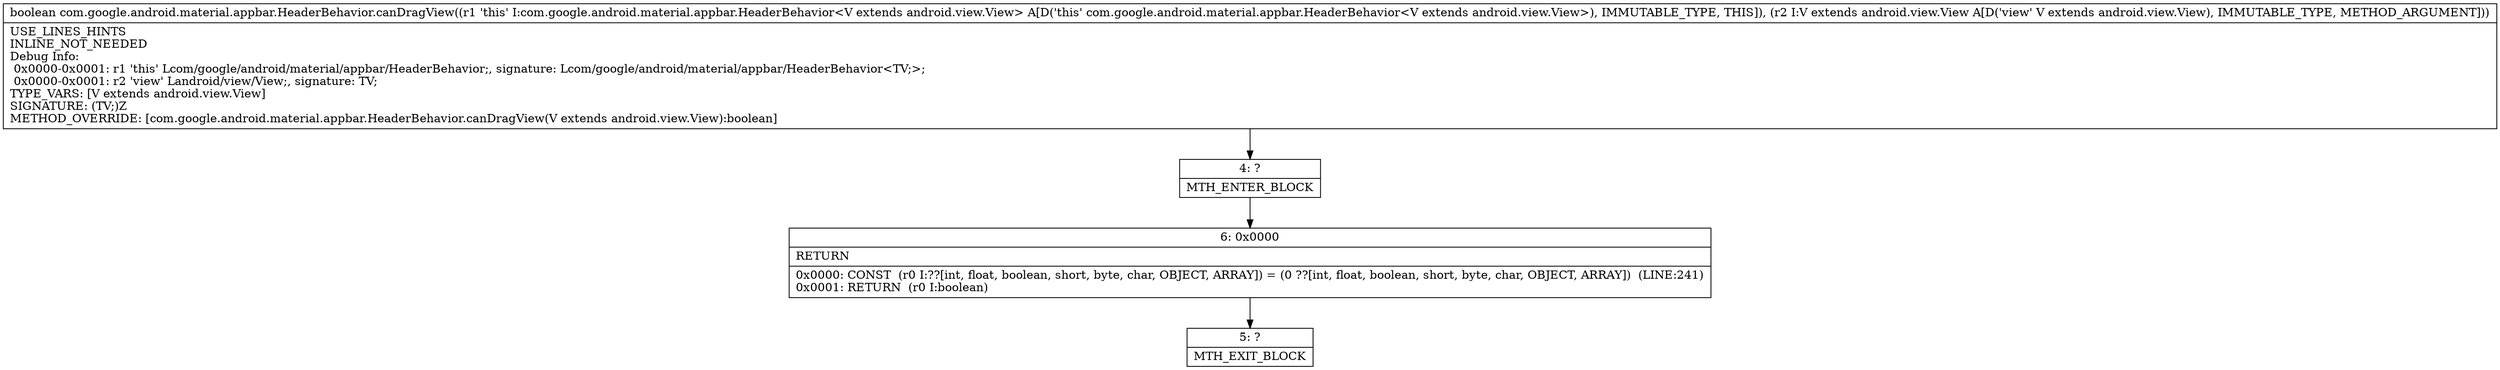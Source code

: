 digraph "CFG forcom.google.android.material.appbar.HeaderBehavior.canDragView(Landroid\/view\/View;)Z" {
Node_4 [shape=record,label="{4\:\ ?|MTH_ENTER_BLOCK\l}"];
Node_6 [shape=record,label="{6\:\ 0x0000|RETURN\l|0x0000: CONST  (r0 I:??[int, float, boolean, short, byte, char, OBJECT, ARRAY]) = (0 ??[int, float, boolean, short, byte, char, OBJECT, ARRAY])  (LINE:241)\l0x0001: RETURN  (r0 I:boolean) \l}"];
Node_5 [shape=record,label="{5\:\ ?|MTH_EXIT_BLOCK\l}"];
MethodNode[shape=record,label="{boolean com.google.android.material.appbar.HeaderBehavior.canDragView((r1 'this' I:com.google.android.material.appbar.HeaderBehavior\<V extends android.view.View\> A[D('this' com.google.android.material.appbar.HeaderBehavior\<V extends android.view.View\>), IMMUTABLE_TYPE, THIS]), (r2 I:V extends android.view.View A[D('view' V extends android.view.View), IMMUTABLE_TYPE, METHOD_ARGUMENT]))  | USE_LINES_HINTS\lINLINE_NOT_NEEDED\lDebug Info:\l  0x0000\-0x0001: r1 'this' Lcom\/google\/android\/material\/appbar\/HeaderBehavior;, signature: Lcom\/google\/android\/material\/appbar\/HeaderBehavior\<TV;\>;\l  0x0000\-0x0001: r2 'view' Landroid\/view\/View;, signature: TV;\lTYPE_VARS: [V extends android.view.View]\lSIGNATURE: (TV;)Z\lMETHOD_OVERRIDE: [com.google.android.material.appbar.HeaderBehavior.canDragView(V extends android.view.View):boolean]\l}"];
MethodNode -> Node_4;Node_4 -> Node_6;
Node_6 -> Node_5;
}

